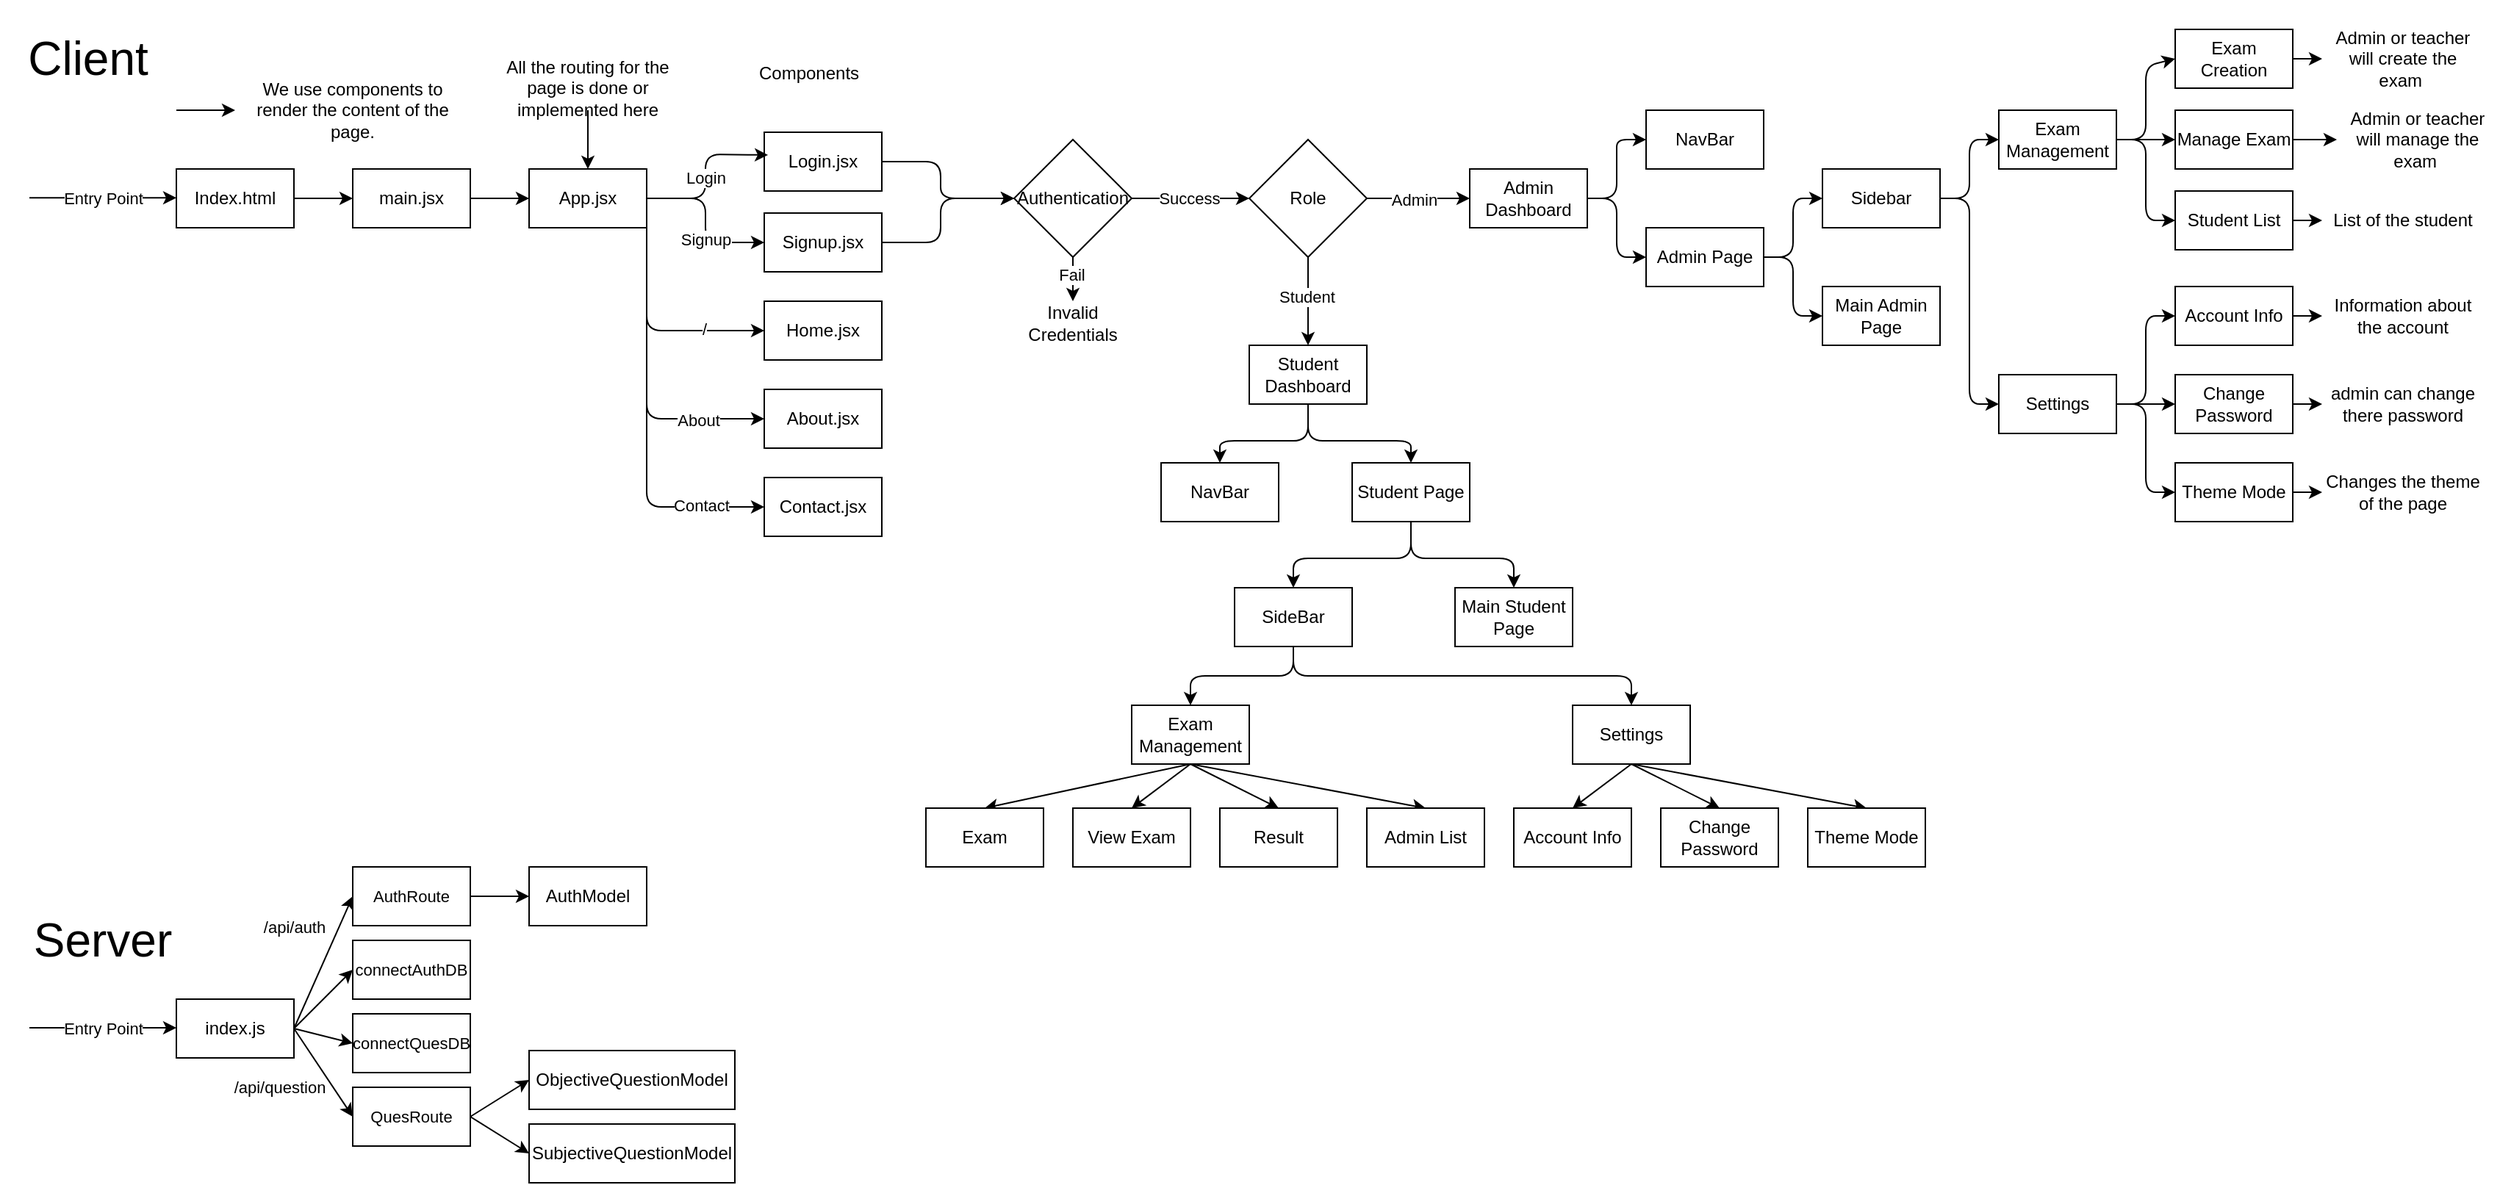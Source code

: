 <mxfile>
    <diagram id="bl_7t08733ktoGPBTQJQ" name="Page-1">
        <mxGraphModel dx="530" dy="280" grid="1" gridSize="10" guides="1" tooltips="1" connect="1" arrows="1" fold="1" page="1" pageScale="1" pageWidth="850" pageHeight="1100" math="0" shadow="0">
            <root>
                <mxCell id="0"/>
                <mxCell id="1" parent="0"/>
                <mxCell id="16" style="edgeStyle=none;html=1;exitX=1;exitY=0.5;exitDx=0;exitDy=0;" parent="1" target="17" edge="1">
                    <mxGeometry relative="1" as="geometry">
                        <mxPoint x="160" y="75" as="targetPoint"/>
                        <mxPoint x="120" y="75" as="sourcePoint"/>
                    </mxGeometry>
                </mxCell>
                <mxCell id="3" value="&lt;font style=&quot;font-size: 32px;&quot;&gt;Client&lt;/font&gt;" style="text;html=1;align=center;verticalAlign=middle;whiteSpace=wrap;rounded=0;" parent="1" vertex="1">
                    <mxGeometry width="120" height="80" as="geometry"/>
                </mxCell>
                <mxCell id="11" value="" style="edgeStyle=none;html=1;" parent="1" source="4" target="10" edge="1">
                    <mxGeometry relative="1" as="geometry"/>
                </mxCell>
                <mxCell id="4" value="&lt;font&gt;Index.html&lt;/font&gt;" style="rounded=0;whiteSpace=wrap;html=1;" parent="1" vertex="1">
                    <mxGeometry x="120" y="115" width="80" height="40" as="geometry"/>
                </mxCell>
                <mxCell id="5" value="" style="endArrow=classic;html=1;" parent="1" edge="1">
                    <mxGeometry relative="1" as="geometry">
                        <mxPoint x="20" y="134.64" as="sourcePoint"/>
                        <mxPoint x="120" y="134.64" as="targetPoint"/>
                    </mxGeometry>
                </mxCell>
                <mxCell id="6" value="Entry Point" style="edgeLabel;resizable=0;html=1;;align=center;verticalAlign=middle;" parent="5" connectable="0" vertex="1">
                    <mxGeometry relative="1" as="geometry"/>
                </mxCell>
                <mxCell id="12" style="edgeStyle=none;html=1;exitX=1;exitY=0.5;exitDx=0;exitDy=0;" parent="1" source="10" edge="1">
                    <mxGeometry relative="1" as="geometry">
                        <mxPoint x="360" y="135.0" as="targetPoint"/>
                    </mxGeometry>
                </mxCell>
                <mxCell id="10" value="&lt;span style=&quot;font-weight: normal;&quot;&gt;main.jsx&lt;/span&gt;" style="whiteSpace=wrap;html=1;rounded=0;fontStyle=1" parent="1" vertex="1">
                    <mxGeometry x="240" y="115" width="80" height="40" as="geometry"/>
                </mxCell>
                <mxCell id="22" style="edgeStyle=none;html=1;exitX=1;exitY=0.5;exitDx=0;exitDy=0;entryX=0;entryY=0.5;entryDx=0;entryDy=0;" parent="1" source="13" target="21" edge="1">
                    <mxGeometry relative="1" as="geometry">
                        <Array as="points">
                            <mxPoint x="480" y="135"/>
                            <mxPoint x="480" y="165"/>
                        </Array>
                    </mxGeometry>
                </mxCell>
                <mxCell id="23" value="Signup" style="edgeLabel;html=1;align=center;verticalAlign=middle;resizable=0;points=[];" parent="22" vertex="1" connectable="0">
                    <mxGeometry x="0.223" relative="1" as="geometry">
                        <mxPoint as="offset"/>
                    </mxGeometry>
                </mxCell>
                <mxCell id="28" style="edgeStyle=none;html=1;exitX=1;exitY=0.5;exitDx=0;exitDy=0;entryX=0;entryY=0.5;entryDx=0;entryDy=0;" parent="1" source="13" target="26" edge="1">
                    <mxGeometry relative="1" as="geometry">
                        <Array as="points">
                            <mxPoint x="440" y="225"/>
                        </Array>
                    </mxGeometry>
                </mxCell>
                <mxCell id="29" value="/" style="edgeLabel;html=1;align=center;verticalAlign=middle;resizable=0;points=[];" parent="28" vertex="1" connectable="0">
                    <mxGeometry x="0.514" y="1" relative="1" as="geometry">
                        <mxPoint as="offset"/>
                    </mxGeometry>
                </mxCell>
                <mxCell id="30" style="edgeStyle=none;html=1;exitX=1;exitY=0.5;exitDx=0;exitDy=0;entryX=0;entryY=0.5;entryDx=0;entryDy=0;" parent="1" source="13" target="27" edge="1">
                    <mxGeometry relative="1" as="geometry">
                        <Array as="points">
                            <mxPoint x="440" y="285"/>
                        </Array>
                    </mxGeometry>
                </mxCell>
                <mxCell id="31" value="About" style="edgeLabel;html=1;align=center;verticalAlign=middle;resizable=0;points=[];" parent="30" vertex="1" connectable="0">
                    <mxGeometry x="0.61" y="-1" relative="1" as="geometry">
                        <mxPoint as="offset"/>
                    </mxGeometry>
                </mxCell>
                <mxCell id="33" style="edgeStyle=none;html=1;exitX=1;exitY=0.5;exitDx=0;exitDy=0;entryX=0;entryY=0.5;entryDx=0;entryDy=0;" parent="1" source="13" target="32" edge="1">
                    <mxGeometry relative="1" as="geometry">
                        <Array as="points">
                            <mxPoint x="440" y="345"/>
                        </Array>
                    </mxGeometry>
                </mxCell>
                <mxCell id="34" value="Contact" style="edgeLabel;html=1;align=center;verticalAlign=middle;resizable=0;points=[];" parent="33" vertex="1" connectable="0">
                    <mxGeometry x="0.705" y="1" relative="1" as="geometry">
                        <mxPoint as="offset"/>
                    </mxGeometry>
                </mxCell>
                <mxCell id="13" value="&lt;span style=&quot;font-weight: 400;&quot;&gt;App.jsx&lt;/span&gt;" style="whiteSpace=wrap;html=1;rounded=0;fontStyle=1" parent="1" vertex="1">
                    <mxGeometry x="360" y="115" width="80" height="40" as="geometry"/>
                </mxCell>
                <mxCell id="24" style="edgeStyle=none;html=1;exitX=0.5;exitY=1;exitDx=0;exitDy=0;entryX=0.5;entryY=0;entryDx=0;entryDy=0;" parent="1" source="14" target="13" edge="1">
                    <mxGeometry relative="1" as="geometry"/>
                </mxCell>
                <mxCell id="14" value="All the routing for the page is done or implemented here" style="text;html=1;align=center;verticalAlign=middle;whiteSpace=wrap;rounded=0;" parent="1" vertex="1">
                    <mxGeometry x="330" y="45" width="140" height="30" as="geometry"/>
                </mxCell>
                <mxCell id="40" style="edgeStyle=none;html=1;exitX=1;exitY=0.5;exitDx=0;exitDy=0;entryX=0;entryY=0.5;entryDx=0;entryDy=0;" parent="1" source="15" target="35" edge="1">
                    <mxGeometry relative="1" as="geometry">
                        <Array as="points">
                            <mxPoint x="640" y="110"/>
                            <mxPoint x="640" y="135"/>
                        </Array>
                    </mxGeometry>
                </mxCell>
                <mxCell id="15" value="&lt;span style=&quot;font-weight: 400;&quot;&gt;Login.jsx&lt;/span&gt;" style="whiteSpace=wrap;html=1;rounded=0;fontStyle=1" parent="1" vertex="1">
                    <mxGeometry x="520" y="90" width="80" height="40" as="geometry"/>
                </mxCell>
                <mxCell id="17" value="We use components to render the content of the page." style="text;html=1;align=center;verticalAlign=middle;whiteSpace=wrap;rounded=0;" parent="1" vertex="1">
                    <mxGeometry x="160" y="60" width="160" height="30" as="geometry"/>
                </mxCell>
                <mxCell id="18" value="Components" style="text;html=1;align=center;verticalAlign=middle;resizable=0;points=[];autosize=1;strokeColor=none;fillColor=none;" parent="1" vertex="1">
                    <mxGeometry x="505" y="35" width="90" height="30" as="geometry"/>
                </mxCell>
                <mxCell id="19" style="edgeStyle=none;html=1;exitX=1;exitY=0.5;exitDx=0;exitDy=0;entryX=0.032;entryY=0.387;entryDx=0;entryDy=0;entryPerimeter=0;" parent="1" source="13" target="15" edge="1">
                    <mxGeometry relative="1" as="geometry">
                        <Array as="points">
                            <mxPoint x="480" y="135"/>
                            <mxPoint x="480" y="105"/>
                        </Array>
                    </mxGeometry>
                </mxCell>
                <mxCell id="20" value="Login" style="edgeLabel;html=1;align=center;verticalAlign=middle;resizable=0;points=[];" parent="19" vertex="1" connectable="0">
                    <mxGeometry x="-0.028" relative="1" as="geometry">
                        <mxPoint as="offset"/>
                    </mxGeometry>
                </mxCell>
                <mxCell id="41" style="edgeStyle=none;html=1;exitX=1;exitY=0.5;exitDx=0;exitDy=0;entryX=0;entryY=0.5;entryDx=0;entryDy=0;" parent="1" source="21" target="35" edge="1">
                    <mxGeometry relative="1" as="geometry">
                        <Array as="points">
                            <mxPoint x="640" y="165"/>
                            <mxPoint x="640" y="135"/>
                        </Array>
                    </mxGeometry>
                </mxCell>
                <mxCell id="21" value="&lt;span style=&quot;font-weight: 400;&quot;&gt;Signup.jsx&lt;/span&gt;" style="whiteSpace=wrap;html=1;rounded=0;fontStyle=1" parent="1" vertex="1">
                    <mxGeometry x="520" y="145" width="80" height="40" as="geometry"/>
                </mxCell>
                <mxCell id="26" value="&lt;span style=&quot;font-weight: 400;&quot;&gt;Home.jsx&lt;/span&gt;" style="whiteSpace=wrap;html=1;rounded=0;fontStyle=1" parent="1" vertex="1">
                    <mxGeometry x="520" y="205" width="80" height="40" as="geometry"/>
                </mxCell>
                <mxCell id="27" value="&lt;span style=&quot;font-weight: 400;&quot;&gt;About.jsx&lt;/span&gt;" style="whiteSpace=wrap;html=1;rounded=0;fontStyle=1" parent="1" vertex="1">
                    <mxGeometry x="520" y="265" width="80" height="40" as="geometry"/>
                </mxCell>
                <mxCell id="32" value="&lt;span style=&quot;font-weight: 400;&quot;&gt;Contact.jsx&lt;/span&gt;" style="whiteSpace=wrap;html=1;rounded=0;fontStyle=1" parent="1" vertex="1">
                    <mxGeometry x="520" y="325" width="80" height="40" as="geometry"/>
                </mxCell>
                <mxCell id="44" style="edgeStyle=none;html=1;exitX=0.5;exitY=1;exitDx=0;exitDy=0;entryX=0.5;entryY=0;entryDx=0;entryDy=0;" parent="1" source="35" target="43" edge="1">
                    <mxGeometry relative="1" as="geometry"/>
                </mxCell>
                <mxCell id="48" value="Fail" style="edgeLabel;html=1;align=center;verticalAlign=middle;resizable=0;points=[];" parent="44" vertex="1" connectable="0">
                    <mxGeometry x="-0.238" y="-1" relative="1" as="geometry">
                        <mxPoint as="offset"/>
                    </mxGeometry>
                </mxCell>
                <mxCell id="46" style="edgeStyle=none;html=1;exitX=1;exitY=0.5;exitDx=0;exitDy=0;" parent="1" source="35" edge="1">
                    <mxGeometry relative="1" as="geometry">
                        <mxPoint x="850" y="135" as="targetPoint"/>
                    </mxGeometry>
                </mxCell>
                <mxCell id="47" value="Success" style="edgeLabel;html=1;align=center;verticalAlign=middle;resizable=0;points=[];" parent="46" vertex="1" connectable="0">
                    <mxGeometry x="-0.043" relative="1" as="geometry">
                        <mxPoint as="offset"/>
                    </mxGeometry>
                </mxCell>
                <mxCell id="35" value="Authentication" style="rhombus;whiteSpace=wrap;html=1;" parent="1" vertex="1">
                    <mxGeometry x="690" y="95" width="80" height="80" as="geometry"/>
                </mxCell>
                <mxCell id="43" value="Invalid Credentials" style="text;html=1;align=center;verticalAlign=middle;whiteSpace=wrap;rounded=0;" parent="1" vertex="1">
                    <mxGeometry x="700" y="205" width="60" height="30" as="geometry"/>
                </mxCell>
                <mxCell id="51" style="edgeStyle=none;html=1;exitX=1;exitY=0.5;exitDx=0;exitDy=0;" parent="1" source="49" edge="1">
                    <mxGeometry relative="1" as="geometry">
                        <mxPoint x="1000" y="135.0" as="targetPoint"/>
                    </mxGeometry>
                </mxCell>
                <mxCell id="52" value="Admin" style="edgeLabel;html=1;align=center;verticalAlign=middle;resizable=0;points=[];" parent="51" vertex="1" connectable="0">
                    <mxGeometry x="-0.098" y="-1" relative="1" as="geometry">
                        <mxPoint as="offset"/>
                    </mxGeometry>
                </mxCell>
                <mxCell id="53" style="edgeStyle=none;html=1;exitX=0.5;exitY=1;exitDx=0;exitDy=0;entryX=0.5;entryY=0;entryDx=0;entryDy=0;" parent="1" source="49" target="56" edge="1">
                    <mxGeometry relative="1" as="geometry">
                        <mxPoint x="890.143" y="225" as="targetPoint"/>
                    </mxGeometry>
                </mxCell>
                <mxCell id="54" value="Student" style="edgeLabel;html=1;align=center;verticalAlign=middle;resizable=0;points=[];" parent="53" vertex="1" connectable="0">
                    <mxGeometry x="-0.114" y="-1" relative="1" as="geometry">
                        <mxPoint as="offset"/>
                    </mxGeometry>
                </mxCell>
                <mxCell id="49" value="Role" style="rhombus;whiteSpace=wrap;html=1;" parent="1" vertex="1">
                    <mxGeometry x="850" y="95" width="80" height="80" as="geometry"/>
                </mxCell>
                <mxCell id="62" style="edgeStyle=none;html=1;exitX=1;exitY=0.5;exitDx=0;exitDy=0;entryX=0;entryY=0.5;entryDx=0;entryDy=0;" parent="1" source="55" target="57" edge="1">
                    <mxGeometry relative="1" as="geometry">
                        <Array as="points">
                            <mxPoint x="1100" y="135"/>
                            <mxPoint x="1100" y="115"/>
                            <mxPoint x="1100" y="95"/>
                        </Array>
                    </mxGeometry>
                </mxCell>
                <mxCell id="63" style="edgeStyle=none;html=1;exitX=1;exitY=0.5;exitDx=0;exitDy=0;entryX=0;entryY=0.5;entryDx=0;entryDy=0;" parent="1" source="55" target="58" edge="1">
                    <mxGeometry relative="1" as="geometry">
                        <Array as="points">
                            <mxPoint x="1100" y="135"/>
                            <mxPoint x="1100" y="175"/>
                        </Array>
                    </mxGeometry>
                </mxCell>
                <mxCell id="55" value="Admin Dashboard" style="rounded=0;whiteSpace=wrap;html=1;" parent="1" vertex="1">
                    <mxGeometry x="1000" y="115" width="80" height="40" as="geometry"/>
                </mxCell>
                <mxCell id="101" style="edgeStyle=none;html=1;exitX=0.5;exitY=1;exitDx=0;exitDy=0;entryX=0.5;entryY=0;entryDx=0;entryDy=0;" parent="1" source="56" target="99" edge="1">
                    <mxGeometry relative="1" as="geometry">
                        <Array as="points">
                            <mxPoint x="890" y="300"/>
                            <mxPoint x="830" y="300"/>
                        </Array>
                    </mxGeometry>
                </mxCell>
                <mxCell id="102" style="edgeStyle=none;html=1;exitX=0.5;exitY=1;exitDx=0;exitDy=0;entryX=0.5;entryY=0;entryDx=0;entryDy=0;" parent="1" source="56" target="100" edge="1">
                    <mxGeometry relative="1" as="geometry">
                        <Array as="points">
                            <mxPoint x="890" y="300"/>
                            <mxPoint x="960" y="300"/>
                        </Array>
                    </mxGeometry>
                </mxCell>
                <mxCell id="56" value="Student Dashboard" style="rounded=0;whiteSpace=wrap;html=1;" parent="1" vertex="1">
                    <mxGeometry x="850" y="235" width="80" height="40" as="geometry"/>
                </mxCell>
                <mxCell id="57" value="NavBar" style="rounded=0;whiteSpace=wrap;html=1;" parent="1" vertex="1">
                    <mxGeometry x="1120" y="75" width="80" height="40" as="geometry"/>
                </mxCell>
                <mxCell id="67" style="edgeStyle=none;html=1;exitX=1;exitY=0.5;exitDx=0;exitDy=0;entryX=0;entryY=0.5;entryDx=0;entryDy=0;" parent="1" source="58" target="64" edge="1">
                    <mxGeometry relative="1" as="geometry">
                        <Array as="points">
                            <mxPoint x="1220" y="175"/>
                            <mxPoint x="1220" y="135"/>
                        </Array>
                    </mxGeometry>
                </mxCell>
                <mxCell id="68" style="edgeStyle=none;html=1;exitX=1;exitY=0.5;exitDx=0;exitDy=0;entryX=0;entryY=0.5;entryDx=0;entryDy=0;" parent="1" source="58" target="66" edge="1">
                    <mxGeometry relative="1" as="geometry">
                        <Array as="points">
                            <mxPoint x="1220" y="175"/>
                            <mxPoint x="1220" y="215"/>
                        </Array>
                    </mxGeometry>
                </mxCell>
                <mxCell id="58" value="Admin Page" style="rounded=0;whiteSpace=wrap;html=1;" parent="1" vertex="1">
                    <mxGeometry x="1120" y="155" width="80" height="40" as="geometry"/>
                </mxCell>
                <mxCell id="76" style="edgeStyle=none;html=1;exitX=1;exitY=0.5;exitDx=0;exitDy=0;entryX=0;entryY=0.5;entryDx=0;entryDy=0;" parent="1" source="64" target="73" edge="1">
                    <mxGeometry relative="1" as="geometry">
                        <Array as="points">
                            <mxPoint x="1340" y="135"/>
                            <mxPoint x="1340" y="95"/>
                        </Array>
                    </mxGeometry>
                </mxCell>
                <mxCell id="77" style="edgeStyle=none;html=1;exitX=1;exitY=0.5;exitDx=0;exitDy=0;entryX=0;entryY=0.5;entryDx=0;entryDy=0;" parent="1" source="64" target="75" edge="1">
                    <mxGeometry relative="1" as="geometry">
                        <Array as="points">
                            <mxPoint x="1340" y="135"/>
                            <mxPoint x="1340" y="175"/>
                            <mxPoint x="1340" y="275"/>
                        </Array>
                    </mxGeometry>
                </mxCell>
                <mxCell id="64" value="Sidebar" style="whiteSpace=wrap;html=1;rounded=0;" parent="1" vertex="1">
                    <mxGeometry x="1240" y="115" width="80" height="40" as="geometry"/>
                </mxCell>
                <mxCell id="66" value="Main Admin Page" style="whiteSpace=wrap;html=1;rounded=0;" parent="1" vertex="1">
                    <mxGeometry x="1240" y="195" width="80" height="40" as="geometry"/>
                </mxCell>
                <mxCell id="89" style="edgeStyle=none;html=1;exitX=1;exitY=0.5;exitDx=0;exitDy=0;entryX=0;entryY=0.5;entryDx=0;entryDy=0;" parent="1" source="70" target="87" edge="1">
                    <mxGeometry relative="1" as="geometry"/>
                </mxCell>
                <mxCell id="70" value="Exam Creation" style="whiteSpace=wrap;html=1;rounded=0;" parent="1" vertex="1">
                    <mxGeometry x="1480" y="20" width="80" height="40" as="geometry"/>
                </mxCell>
                <mxCell id="90" style="edgeStyle=none;html=1;exitX=1;exitY=0.5;exitDx=0;exitDy=0;entryX=0;entryY=0.5;entryDx=0;entryDy=0;" parent="1" source="71" target="88" edge="1">
                    <mxGeometry relative="1" as="geometry"/>
                </mxCell>
                <mxCell id="71" value="Manage Exam" style="whiteSpace=wrap;html=1;rounded=0;" parent="1" vertex="1">
                    <mxGeometry x="1480" y="75" width="80" height="40" as="geometry"/>
                </mxCell>
                <mxCell id="92" style="edgeStyle=none;html=1;exitX=1;exitY=0.5;exitDx=0;exitDy=0;" parent="1" source="72" target="91" edge="1">
                    <mxGeometry relative="1" as="geometry"/>
                </mxCell>
                <mxCell id="72" value="Student List" style="whiteSpace=wrap;html=1;rounded=0;" parent="1" vertex="1">
                    <mxGeometry x="1480" y="130" width="80" height="40" as="geometry"/>
                </mxCell>
                <mxCell id="78" style="edgeStyle=none;html=1;exitX=1;exitY=0.5;exitDx=0;exitDy=0;entryX=0;entryY=0.5;entryDx=0;entryDy=0;" parent="1" source="73" target="70" edge="1">
                    <mxGeometry relative="1" as="geometry">
                        <Array as="points">
                            <mxPoint x="1460" y="95"/>
                            <mxPoint x="1460" y="45"/>
                        </Array>
                    </mxGeometry>
                </mxCell>
                <mxCell id="79" style="edgeStyle=none;html=1;exitX=1;exitY=0.5;exitDx=0;exitDy=0;entryX=0;entryY=0.5;entryDx=0;entryDy=0;" parent="1" source="73" target="71" edge="1">
                    <mxGeometry relative="1" as="geometry"/>
                </mxCell>
                <mxCell id="80" style="edgeStyle=none;html=1;exitX=1;exitY=0.5;exitDx=0;exitDy=0;entryX=0;entryY=0.5;entryDx=0;entryDy=0;" parent="1" source="73" target="72" edge="1">
                    <mxGeometry relative="1" as="geometry">
                        <Array as="points">
                            <mxPoint x="1460" y="95"/>
                            <mxPoint x="1460" y="150"/>
                        </Array>
                    </mxGeometry>
                </mxCell>
                <mxCell id="73" value="Exam Management" style="whiteSpace=wrap;html=1;rounded=0;" parent="1" vertex="1">
                    <mxGeometry x="1360" y="75" width="80" height="40" as="geometry"/>
                </mxCell>
                <mxCell id="84" style="edgeStyle=none;html=1;exitX=1;exitY=0.5;exitDx=0;exitDy=0;entryX=0;entryY=0.5;entryDx=0;entryDy=0;" parent="1" source="75" target="81" edge="1">
                    <mxGeometry relative="1" as="geometry">
                        <Array as="points">
                            <mxPoint x="1460" y="275"/>
                            <mxPoint x="1460" y="215"/>
                        </Array>
                    </mxGeometry>
                </mxCell>
                <mxCell id="85" style="edgeStyle=none;html=1;exitX=1;exitY=0.5;exitDx=0;exitDy=0;entryX=0;entryY=0.5;entryDx=0;entryDy=0;" parent="1" source="75" target="82" edge="1">
                    <mxGeometry relative="1" as="geometry"/>
                </mxCell>
                <mxCell id="86" style="edgeStyle=none;html=1;exitX=1;exitY=0.5;exitDx=0;exitDy=0;entryX=0;entryY=0.5;entryDx=0;entryDy=0;" parent="1" source="75" target="83" edge="1">
                    <mxGeometry relative="1" as="geometry">
                        <Array as="points">
                            <mxPoint x="1460" y="275"/>
                            <mxPoint x="1460" y="335"/>
                        </Array>
                    </mxGeometry>
                </mxCell>
                <mxCell id="75" value="Settings" style="whiteSpace=wrap;html=1;rounded=0;" parent="1" vertex="1">
                    <mxGeometry x="1360" y="255" width="80" height="40" as="geometry"/>
                </mxCell>
                <mxCell id="94" style="edgeStyle=none;html=1;exitX=1;exitY=0.5;exitDx=0;exitDy=0;" parent="1" source="81" target="93" edge="1">
                    <mxGeometry relative="1" as="geometry"/>
                </mxCell>
                <mxCell id="81" value="Account Info" style="whiteSpace=wrap;html=1;rounded=0;" parent="1" vertex="1">
                    <mxGeometry x="1480" y="195" width="80" height="40" as="geometry"/>
                </mxCell>
                <mxCell id="97" style="edgeStyle=none;html=1;exitX=1;exitY=0.5;exitDx=0;exitDy=0;" parent="1" source="82" target="95" edge="1">
                    <mxGeometry relative="1" as="geometry"/>
                </mxCell>
                <mxCell id="82" value="Change Password" style="whiteSpace=wrap;html=1;rounded=0;" parent="1" vertex="1">
                    <mxGeometry x="1480" y="255" width="80" height="40" as="geometry"/>
                </mxCell>
                <mxCell id="98" style="edgeStyle=none;html=1;exitX=1;exitY=0.5;exitDx=0;exitDy=0;entryX=0;entryY=0.5;entryDx=0;entryDy=0;" parent="1" source="83" target="96" edge="1">
                    <mxGeometry relative="1" as="geometry"/>
                </mxCell>
                <mxCell id="83" value="Theme Mode" style="whiteSpace=wrap;html=1;rounded=0;" parent="1" vertex="1">
                    <mxGeometry x="1480" y="315" width="80" height="40" as="geometry"/>
                </mxCell>
                <mxCell id="87" value="Admin or teacher will create the exam&amp;nbsp;" style="text;html=1;align=center;verticalAlign=middle;whiteSpace=wrap;rounded=0;" parent="1" vertex="1">
                    <mxGeometry x="1580" y="25" width="110" height="30" as="geometry"/>
                </mxCell>
                <mxCell id="88" value="Admin or teacher will manage the exam&amp;nbsp;" style="text;html=1;align=center;verticalAlign=middle;whiteSpace=wrap;rounded=0;" parent="1" vertex="1">
                    <mxGeometry x="1590" y="80" width="110" height="30" as="geometry"/>
                </mxCell>
                <mxCell id="91" value="List of the student" style="text;html=1;align=center;verticalAlign=middle;whiteSpace=wrap;rounded=0;" parent="1" vertex="1">
                    <mxGeometry x="1580" y="135" width="110" height="30" as="geometry"/>
                </mxCell>
                <mxCell id="93" value="Information about the account" style="text;html=1;align=center;verticalAlign=middle;whiteSpace=wrap;rounded=0;" parent="1" vertex="1">
                    <mxGeometry x="1580" y="200" width="110" height="30" as="geometry"/>
                </mxCell>
                <mxCell id="95" value="admin can change there password" style="text;html=1;align=center;verticalAlign=middle;whiteSpace=wrap;rounded=0;" parent="1" vertex="1">
                    <mxGeometry x="1580" y="260" width="110" height="30" as="geometry"/>
                </mxCell>
                <mxCell id="96" value="Changes the theme of the page" style="text;html=1;align=center;verticalAlign=middle;whiteSpace=wrap;rounded=0;" parent="1" vertex="1">
                    <mxGeometry x="1580" y="320" width="110" height="30" as="geometry"/>
                </mxCell>
                <mxCell id="99" value="NavBar" style="rounded=0;whiteSpace=wrap;html=1;" parent="1" vertex="1">
                    <mxGeometry x="790" y="315" width="80" height="40" as="geometry"/>
                </mxCell>
                <mxCell id="135" style="edgeStyle=none;html=1;exitX=0.5;exitY=1;exitDx=0;exitDy=0;entryX=0.5;entryY=0;entryDx=0;entryDy=0;" parent="1" source="100" target="133" edge="1">
                    <mxGeometry relative="1" as="geometry">
                        <Array as="points">
                            <mxPoint x="960" y="380"/>
                            <mxPoint x="880" y="380"/>
                        </Array>
                    </mxGeometry>
                </mxCell>
                <mxCell id="136" style="edgeStyle=none;html=1;exitX=0.5;exitY=1;exitDx=0;exitDy=0;entryX=0.5;entryY=0;entryDx=0;entryDy=0;" parent="1" source="100" target="134" edge="1">
                    <mxGeometry relative="1" as="geometry">
                        <Array as="points">
                            <mxPoint x="960" y="380"/>
                            <mxPoint x="1030" y="380"/>
                        </Array>
                    </mxGeometry>
                </mxCell>
                <mxCell id="100" value="Student Page" style="rounded=0;whiteSpace=wrap;html=1;" parent="1" vertex="1">
                    <mxGeometry x="920" y="315" width="80" height="40" as="geometry"/>
                </mxCell>
                <mxCell id="140" style="edgeStyle=none;html=1;exitX=0.5;exitY=1;exitDx=0;exitDy=0;entryX=0.5;entryY=0;entryDx=0;entryDy=0;" parent="1" source="133" target="137" edge="1">
                    <mxGeometry relative="1" as="geometry">
                        <Array as="points">
                            <mxPoint x="880" y="460"/>
                            <mxPoint x="810" y="460"/>
                        </Array>
                    </mxGeometry>
                </mxCell>
                <mxCell id="141" style="edgeStyle=none;html=1;exitX=0.5;exitY=1;exitDx=0;exitDy=0;entryX=0.5;entryY=0;entryDx=0;entryDy=0;" parent="1" source="133" target="138" edge="1">
                    <mxGeometry relative="1" as="geometry">
                        <Array as="points">
                            <mxPoint x="880" y="460"/>
                            <mxPoint x="950" y="460"/>
                            <mxPoint x="1110" y="460"/>
                        </Array>
                    </mxGeometry>
                </mxCell>
                <mxCell id="133" value="SideBar" style="rounded=0;whiteSpace=wrap;html=1;" parent="1" vertex="1">
                    <mxGeometry x="840" y="400" width="80" height="40" as="geometry"/>
                </mxCell>
                <mxCell id="134" value="Main Student Page" style="rounded=0;whiteSpace=wrap;html=1;" parent="1" vertex="1">
                    <mxGeometry x="990" y="400" width="80" height="40" as="geometry"/>
                </mxCell>
                <mxCell id="146" style="edgeStyle=none;html=1;exitX=0.5;exitY=1;exitDx=0;exitDy=0;entryX=0.5;entryY=0;entryDx=0;entryDy=0;" parent="1" source="137" target="142" edge="1">
                    <mxGeometry relative="1" as="geometry"/>
                </mxCell>
                <mxCell id="147" style="edgeStyle=none;html=1;exitX=0.5;exitY=1;exitDx=0;exitDy=0;entryX=0.5;entryY=0;entryDx=0;entryDy=0;" parent="1" source="137" target="145" edge="1">
                    <mxGeometry relative="1" as="geometry"/>
                </mxCell>
                <mxCell id="148" style="edgeStyle=none;html=1;exitX=0.5;exitY=1;exitDx=0;exitDy=0;entryX=0.5;entryY=0;entryDx=0;entryDy=0;" parent="1" source="137" target="143" edge="1">
                    <mxGeometry relative="1" as="geometry"/>
                </mxCell>
                <mxCell id="149" style="edgeStyle=none;html=1;exitX=0.5;exitY=1;exitDx=0;exitDy=0;entryX=0.5;entryY=0;entryDx=0;entryDy=0;" parent="1" source="137" target="144" edge="1">
                    <mxGeometry relative="1" as="geometry"/>
                </mxCell>
                <mxCell id="137" value="Exam Management" style="whiteSpace=wrap;html=1;rounded=0;" parent="1" vertex="1">
                    <mxGeometry x="770" y="480" width="80" height="40" as="geometry"/>
                </mxCell>
                <mxCell id="153" style="edgeStyle=none;html=1;exitX=0.5;exitY=1;exitDx=0;exitDy=0;entryX=0.5;entryY=0;entryDx=0;entryDy=0;" parent="1" source="138" target="150" edge="1">
                    <mxGeometry relative="1" as="geometry"/>
                </mxCell>
                <mxCell id="154" style="edgeStyle=none;html=1;exitX=0.5;exitY=1;exitDx=0;exitDy=0;entryX=0.5;entryY=0;entryDx=0;entryDy=0;" parent="1" source="138" target="152" edge="1">
                    <mxGeometry relative="1" as="geometry"/>
                </mxCell>
                <mxCell id="155" style="edgeStyle=none;html=1;exitX=0.5;exitY=1;exitDx=0;exitDy=0;entryX=0.5;entryY=0;entryDx=0;entryDy=0;" parent="1" source="138" target="151" edge="1">
                    <mxGeometry relative="1" as="geometry"/>
                </mxCell>
                <mxCell id="138" value="Settings" style="whiteSpace=wrap;html=1;rounded=0;" parent="1" vertex="1">
                    <mxGeometry x="1070" y="480" width="80" height="40" as="geometry"/>
                </mxCell>
                <mxCell id="142" value="Exam" style="whiteSpace=wrap;html=1;rounded=0;" parent="1" vertex="1">
                    <mxGeometry x="630" y="550" width="80" height="40" as="geometry"/>
                </mxCell>
                <mxCell id="143" value="View Exam" style="whiteSpace=wrap;html=1;rounded=0;" parent="1" vertex="1">
                    <mxGeometry x="730" y="550" width="80" height="40" as="geometry"/>
                </mxCell>
                <mxCell id="144" value="Result" style="whiteSpace=wrap;html=1;rounded=0;" parent="1" vertex="1">
                    <mxGeometry x="830" y="550" width="80" height="40" as="geometry"/>
                </mxCell>
                <mxCell id="145" value="Admin List" style="whiteSpace=wrap;html=1;rounded=0;" parent="1" vertex="1">
                    <mxGeometry x="930" y="550" width="80" height="40" as="geometry"/>
                </mxCell>
                <mxCell id="150" value="Account Info" style="whiteSpace=wrap;html=1;rounded=0;" parent="1" vertex="1">
                    <mxGeometry x="1030" y="550" width="80" height="40" as="geometry"/>
                </mxCell>
                <mxCell id="151" value="Change Password" style="whiteSpace=wrap;html=1;rounded=0;" parent="1" vertex="1">
                    <mxGeometry x="1130" y="550" width="80" height="40" as="geometry"/>
                </mxCell>
                <mxCell id="152" value="Theme Mode" style="whiteSpace=wrap;html=1;rounded=0;" parent="1" vertex="1">
                    <mxGeometry x="1230" y="550" width="80" height="40" as="geometry"/>
                </mxCell>
                <mxCell id="156" value="&lt;span style=&quot;font-size: 32px;&quot;&gt;Server&lt;/span&gt;" style="text;html=1;align=center;verticalAlign=middle;whiteSpace=wrap;rounded=0;" vertex="1" parent="1">
                    <mxGeometry x="10" y="600" width="120" height="80" as="geometry"/>
                </mxCell>
                <mxCell id="166" style="edgeStyle=none;html=1;exitX=1;exitY=0.5;exitDx=0;exitDy=0;entryX=0;entryY=0.5;entryDx=0;entryDy=0;" edge="1" parent="1" source="157" target="164">
                    <mxGeometry relative="1" as="geometry"/>
                </mxCell>
                <mxCell id="170" value="/api/auth" style="edgeLabel;html=1;align=center;verticalAlign=middle;resizable=0;points=[];" vertex="1" connectable="0" parent="166">
                    <mxGeometry x="-0.108" y="1" relative="1" as="geometry">
                        <mxPoint x="-17" y="-29" as="offset"/>
                    </mxGeometry>
                </mxCell>
                <mxCell id="167" style="edgeStyle=none;html=1;exitX=1;exitY=0.5;exitDx=0;exitDy=0;entryX=0;entryY=0.5;entryDx=0;entryDy=0;" edge="1" parent="1" source="157" target="162">
                    <mxGeometry relative="1" as="geometry"/>
                </mxCell>
                <mxCell id="168" style="edgeStyle=none;html=1;exitX=1;exitY=0.5;exitDx=0;exitDy=0;entryX=0;entryY=0.5;entryDx=0;entryDy=0;" edge="1" parent="1" source="157" target="163">
                    <mxGeometry relative="1" as="geometry"/>
                </mxCell>
                <mxCell id="169" style="edgeStyle=none;html=1;exitX=1;exitY=0.5;exitDx=0;exitDy=0;entryX=0;entryY=0.5;entryDx=0;entryDy=0;" edge="1" parent="1" source="157" target="165">
                    <mxGeometry relative="1" as="geometry"/>
                </mxCell>
                <mxCell id="171" value="/api/question" style="edgeLabel;html=1;align=center;verticalAlign=middle;resizable=0;points=[];" vertex="1" connectable="0" parent="169">
                    <mxGeometry x="-0.002" y="2" relative="1" as="geometry">
                        <mxPoint x="-32" y="11" as="offset"/>
                    </mxGeometry>
                </mxCell>
                <mxCell id="157" value="index.js" style="rounded=0;whiteSpace=wrap;html=1;" vertex="1" parent="1">
                    <mxGeometry x="120" y="680" width="80" height="40" as="geometry"/>
                </mxCell>
                <mxCell id="158" value="" style="endArrow=classic;html=1;" edge="1" parent="1">
                    <mxGeometry relative="1" as="geometry">
                        <mxPoint x="20" y="699.5" as="sourcePoint"/>
                        <mxPoint x="120" y="699.5" as="targetPoint"/>
                    </mxGeometry>
                </mxCell>
                <mxCell id="159" value="Entry Point" style="edgeLabel;resizable=0;html=1;;align=center;verticalAlign=middle;" connectable="0" vertex="1" parent="158">
                    <mxGeometry relative="1" as="geometry"/>
                </mxCell>
                <mxCell id="162" value="&lt;font style=&quot;font-size: 11px;&quot;&gt;connectAuthDB&lt;/font&gt;" style="rounded=0;whiteSpace=wrap;html=1;" vertex="1" parent="1">
                    <mxGeometry x="240" y="640" width="80" height="40" as="geometry"/>
                </mxCell>
                <mxCell id="163" value="&lt;font style=&quot;font-size: 11px;&quot;&gt;connectQuesDB&lt;/font&gt;" style="rounded=0;whiteSpace=wrap;html=1;" vertex="1" parent="1">
                    <mxGeometry x="240" y="690" width="80" height="40" as="geometry"/>
                </mxCell>
                <mxCell id="178" style="edgeStyle=none;html=1;exitX=1;exitY=0.5;exitDx=0;exitDy=0;entryX=0;entryY=0.5;entryDx=0;entryDy=0;" edge="1" parent="1" source="164" target="172">
                    <mxGeometry relative="1" as="geometry"/>
                </mxCell>
                <mxCell id="164" value="&lt;span style=&quot;font-size: 11px;&quot;&gt;AuthRoute&lt;/span&gt;" style="rounded=0;whiteSpace=wrap;html=1;" vertex="1" parent="1">
                    <mxGeometry x="240" y="590" width="80" height="40" as="geometry"/>
                </mxCell>
                <mxCell id="175" style="edgeStyle=none;html=1;exitX=1;exitY=0.5;exitDx=0;exitDy=0;entryX=0;entryY=0.5;entryDx=0;entryDy=0;" edge="1" parent="1" source="165" target="173">
                    <mxGeometry relative="1" as="geometry"/>
                </mxCell>
                <mxCell id="176" style="edgeStyle=none;html=1;exitX=1;exitY=0.5;exitDx=0;exitDy=0;entryX=0;entryY=0.5;entryDx=0;entryDy=0;" edge="1" parent="1" source="165" target="174">
                    <mxGeometry relative="1" as="geometry"/>
                </mxCell>
                <mxCell id="165" value="&lt;span style=&quot;font-size: 11px;&quot;&gt;QuesRoute&lt;/span&gt;" style="rounded=0;whiteSpace=wrap;html=1;" vertex="1" parent="1">
                    <mxGeometry x="240" y="740" width="80" height="40" as="geometry"/>
                </mxCell>
                <mxCell id="172" value="AuthModel" style="rounded=0;whiteSpace=wrap;html=1;" vertex="1" parent="1">
                    <mxGeometry x="360" y="590" width="80" height="40" as="geometry"/>
                </mxCell>
                <mxCell id="173" value="ObjectiveQuestionModel" style="rounded=0;whiteSpace=wrap;html=1;" vertex="1" parent="1">
                    <mxGeometry x="360" y="715" width="140" height="40" as="geometry"/>
                </mxCell>
                <mxCell id="174" value="SubjectiveQuestionModel" style="rounded=0;whiteSpace=wrap;html=1;" vertex="1" parent="1">
                    <mxGeometry x="360" y="765" width="140" height="40" as="geometry"/>
                </mxCell>
            </root>
        </mxGraphModel>
    </diagram>
</mxfile>